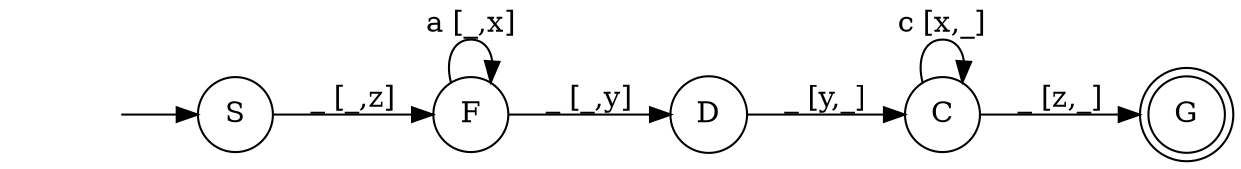 digraph myAutomaton { 
rankdir=LR; 
"" [shape=none] 
"S" [shape=circle] 
"C" [shape=circle] 
"D" [shape=circle] 
"F" [shape=circle] 
"G" [shape=doublecircle] 

"" -> "S" 
"S" -> "F" [label="_ [_,z]"] 
"C" -> "C" [label="c [x,_]"] 
"C" -> "G" [label="_ [z,_]"] 
"D" -> "C" [label="_ [y,_]"] 
"F" -> "F" [label="a [_,x]"] 
"F" -> "D" [label="_ [_,y]"] 
}
